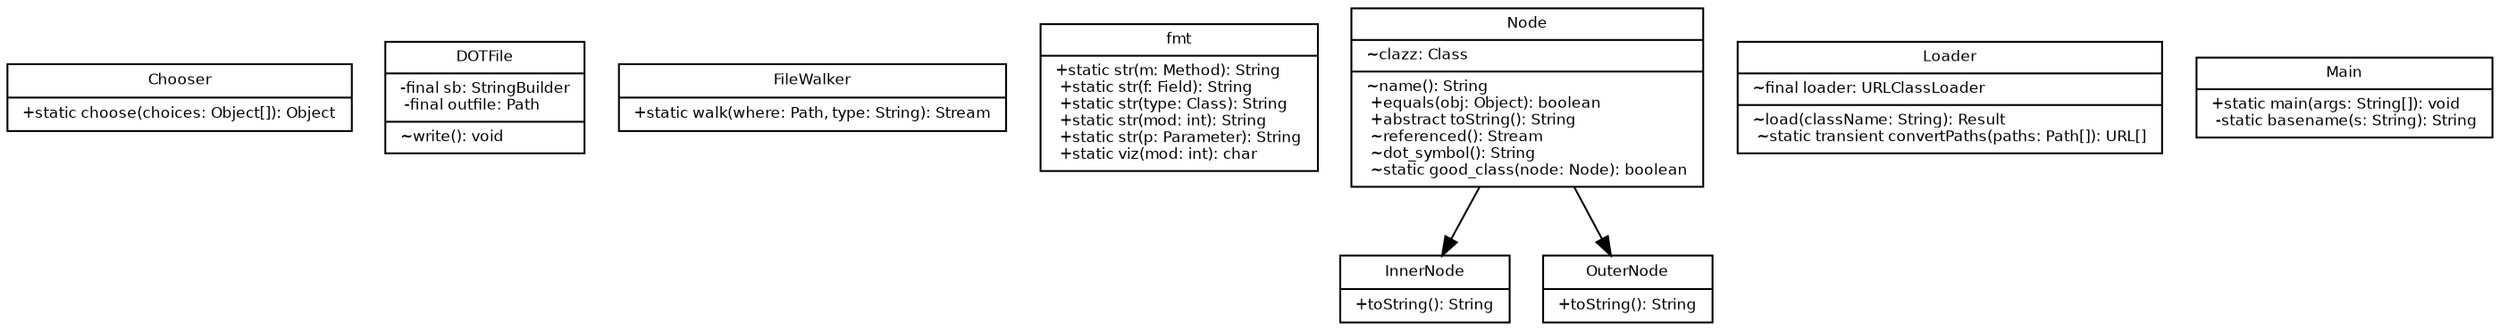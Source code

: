 digraph UML {
   node [
      fontname="Bitstream Vera Sans"
      fontsize=8
      shape=record
   ]

   "Chooser" [
      label="{
         Chooser
         |
         +static choose(choices: Object[]): Object\l
      }"
   ]

   "DOTFile" [
      label="{
         DOTFile
         |
         -final sb: StringBuilder\l
         -final outfile: Path\l
         |
         ~write(): void\l
      }"
   ]

   "FileWalker" [
      label="{
         FileWalker
         |
         +static walk(where: Path, type: String): Stream\l
      }"
   ]

   "fmt" [
      label="{
         fmt
         |
         +static str(m: Method): String\l
         +static str(f: Field): String\l
         +static str(type: Class): String\l
         +static str(mod: int): String\l
         +static str(p: Parameter): String\l
         +static viz(mod: int): char\l
      }"
   ]

   "InnerNode" [
      label="{
         InnerNode
         |
         +toString(): String\l
      }"
   ]

   "Loader" [
      label="{
         Loader
         |
         ~final loader: URLClassLoader\l
         |
         ~load(className: String): Result\l
         ~static transient convertPaths(paths: Path[]): URL[]\l
      }"
   ]

   "Main" [
      label="{
         Main
         |
         +static main(args: String[]): void\l
         -static basename(s: String): String\l
      }"
   ]

   "Node" [
      label="{
         Node
         |
         ~clazz: Class\l
         |
         ~name(): String\l
         +equals(obj: Object): boolean\l
         +abstract toString(): String\l
         ~referenced(): Stream\l
         ~dot_symbol(): String\l
         ~static good_class(node: Node): boolean\l
      }"
   ]

   "OuterNode" [
      label="{
         OuterNode
         |
         +toString(): String\l
      }"
   ]
   "Node" -> "InnerNode"
   "Node" -> "OuterNode"
}